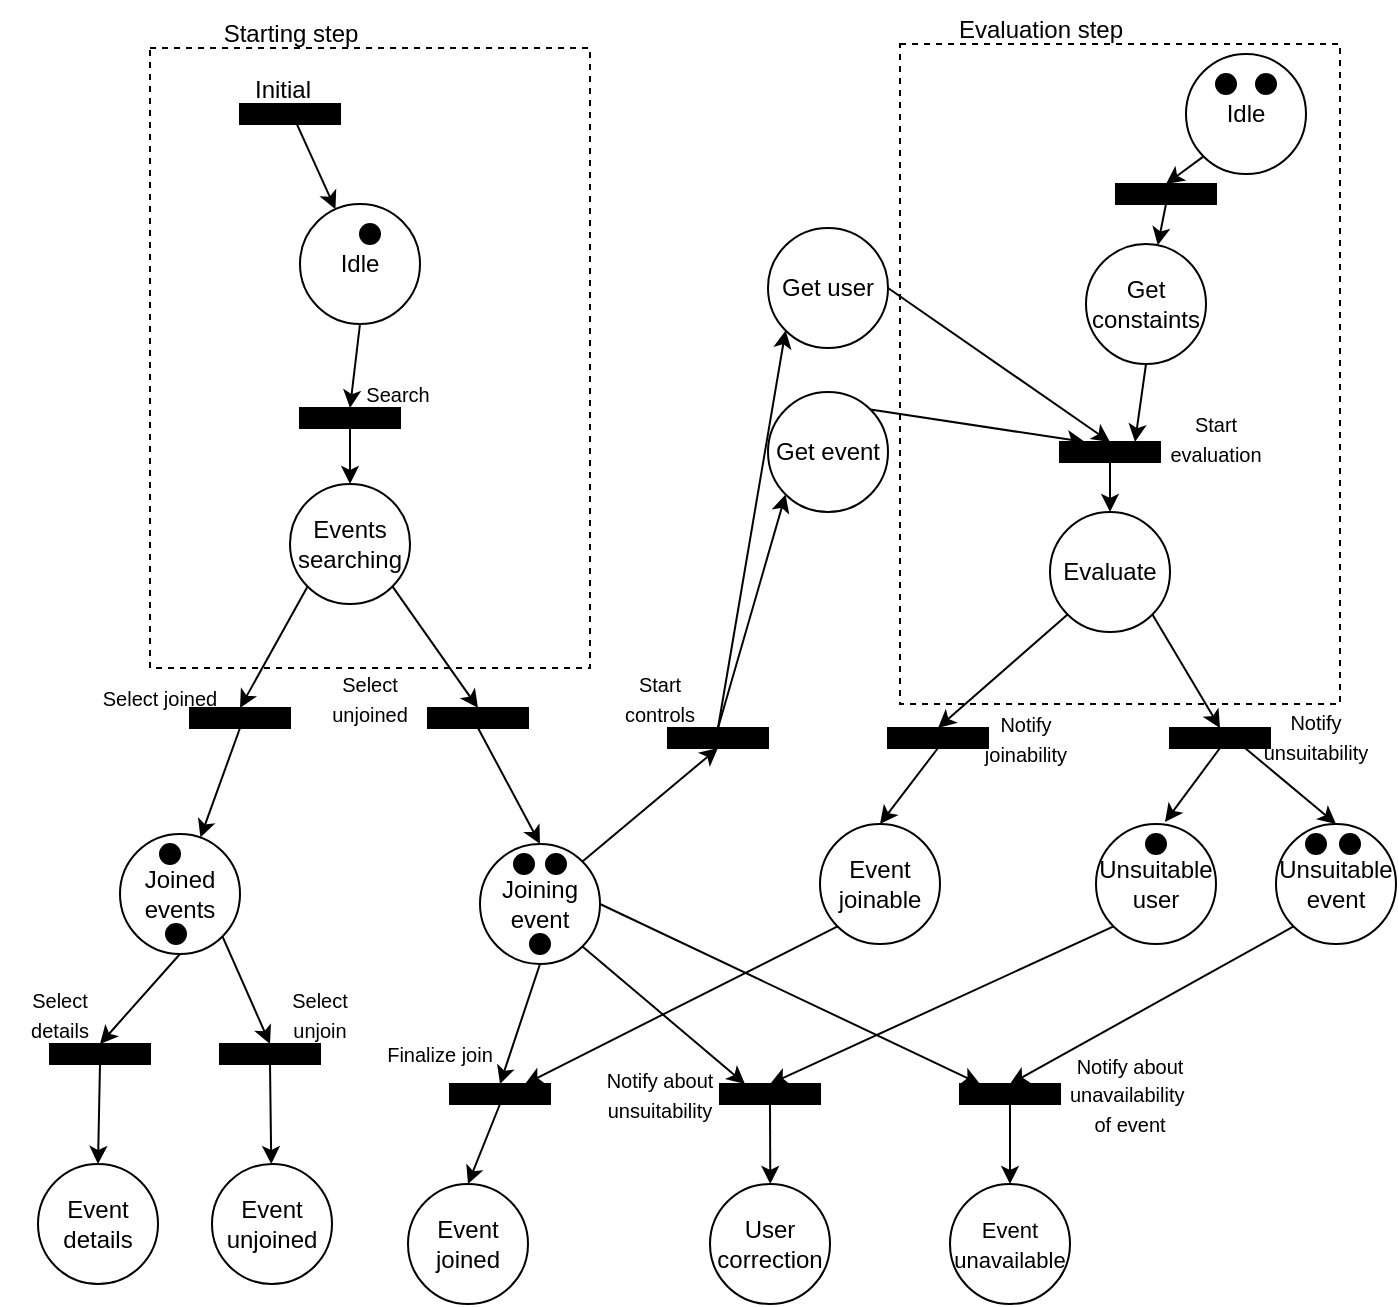 <mxfile version="21.2.3" type="github">
  <diagram name="Pagina-1" id="nvYx9loCH7i7AWjf0cHW">
    <mxGraphModel dx="698" dy="434" grid="1" gridSize="10" guides="1" tooltips="1" connect="1" arrows="1" fold="1" page="1" pageScale="1" pageWidth="827" pageHeight="1169" math="0" shadow="0">
      <root>
        <mxCell id="0" />
        <mxCell id="1" parent="0" />
        <mxCell id="fdl8Fd37ZYrnNdNwSC8B-41" value="" style="rounded=0;whiteSpace=wrap;html=1;fillColor=none;dashed=1;" vertex="1" parent="1">
          <mxGeometry x="480" y="40" width="220" height="330" as="geometry" />
        </mxCell>
        <mxCell id="fdl8Fd37ZYrnNdNwSC8B-20" style="edgeStyle=none;rounded=0;orthogonalLoop=1;jettySize=auto;html=1;exitX=0.5;exitY=1;exitDx=0;exitDy=0;entryX=0.5;entryY=0;entryDx=0;entryDy=0;" edge="1" parent="1" source="fdl8Fd37ZYrnNdNwSC8B-1" target="fdl8Fd37ZYrnNdNwSC8B-16">
          <mxGeometry relative="1" as="geometry">
            <mxPoint x="210" y="260" as="targetPoint" />
          </mxGeometry>
        </mxCell>
        <mxCell id="fdl8Fd37ZYrnNdNwSC8B-1" value="Idle" style="ellipse;whiteSpace=wrap;html=1;aspect=fixed;" vertex="1" parent="1">
          <mxGeometry x="180" y="120" width="60" height="60" as="geometry" />
        </mxCell>
        <mxCell id="fdl8Fd37ZYrnNdNwSC8B-62" style="edgeStyle=none;rounded=0;orthogonalLoop=1;jettySize=auto;html=1;exitX=0;exitY=1;exitDx=0;exitDy=0;entryX=0.5;entryY=0;entryDx=0;entryDy=0;" edge="1" parent="1" source="fdl8Fd37ZYrnNdNwSC8B-2" target="fdl8Fd37ZYrnNdNwSC8B-61">
          <mxGeometry relative="1" as="geometry" />
        </mxCell>
        <mxCell id="fdl8Fd37ZYrnNdNwSC8B-2" value="Idle" style="ellipse;whiteSpace=wrap;html=1;aspect=fixed;" vertex="1" parent="1">
          <mxGeometry x="623" y="45" width="60" height="60" as="geometry" />
        </mxCell>
        <mxCell id="fdl8Fd37ZYrnNdNwSC8B-4" style="edgeStyle=none;rounded=0;orthogonalLoop=1;jettySize=auto;html=1;exitX=1;exitY=1;exitDx=0;exitDy=0;" edge="1" parent="1" target="fdl8Fd37ZYrnNdNwSC8B-1">
          <mxGeometry relative="1" as="geometry">
            <mxPoint x="177.071" y="77.071" as="sourcePoint" />
          </mxGeometry>
        </mxCell>
        <mxCell id="fdl8Fd37ZYrnNdNwSC8B-7" value="" style="ellipse;whiteSpace=wrap;html=1;aspect=fixed;fillColor=#000000;" vertex="1" parent="1">
          <mxGeometry x="210" y="130" width="10" height="10" as="geometry" />
        </mxCell>
        <mxCell id="fdl8Fd37ZYrnNdNwSC8B-8" value="" style="ellipse;whiteSpace=wrap;html=1;aspect=fixed;fillColor=#000000;" vertex="1" parent="1">
          <mxGeometry x="638" y="55" width="10" height="10" as="geometry" />
        </mxCell>
        <mxCell id="fdl8Fd37ZYrnNdNwSC8B-9" value="" style="rounded=0;whiteSpace=wrap;html=1;fillColor=#000000;" vertex="1" parent="1">
          <mxGeometry x="150" y="70" width="50" height="10" as="geometry" />
        </mxCell>
        <mxCell id="fdl8Fd37ZYrnNdNwSC8B-10" value="Initial" style="text;html=1;align=center;verticalAlign=middle;resizable=0;points=[];autosize=1;strokeColor=none;fillColor=none;" vertex="1" parent="1">
          <mxGeometry x="146" y="48" width="50" height="30" as="geometry" />
        </mxCell>
        <mxCell id="fdl8Fd37ZYrnNdNwSC8B-23" style="edgeStyle=none;rounded=0;orthogonalLoop=1;jettySize=auto;html=1;exitX=0.5;exitY=1;exitDx=0;exitDy=0;entryX=0.5;entryY=0;entryDx=0;entryDy=0;" edge="1" parent="1" source="fdl8Fd37ZYrnNdNwSC8B-16" target="fdl8Fd37ZYrnNdNwSC8B-21">
          <mxGeometry relative="1" as="geometry" />
        </mxCell>
        <mxCell id="fdl8Fd37ZYrnNdNwSC8B-16" value="" style="rounded=0;whiteSpace=wrap;html=1;fillColor=#000000;" vertex="1" parent="1">
          <mxGeometry x="180" y="222" width="50" height="10" as="geometry" />
        </mxCell>
        <mxCell id="fdl8Fd37ZYrnNdNwSC8B-27" style="edgeStyle=none;rounded=0;orthogonalLoop=1;jettySize=auto;html=1;exitX=0.5;exitY=1;exitDx=0;exitDy=0;entryX=0.5;entryY=0;entryDx=0;entryDy=0;" edge="1" parent="1" source="fdl8Fd37ZYrnNdNwSC8B-18" target="fdl8Fd37ZYrnNdNwSC8B-28">
          <mxGeometry relative="1" as="geometry">
            <mxPoint x="290" y="440" as="targetPoint" />
          </mxGeometry>
        </mxCell>
        <mxCell id="fdl8Fd37ZYrnNdNwSC8B-18" value="" style="rounded=0;whiteSpace=wrap;html=1;fillColor=#000000;" vertex="1" parent="1">
          <mxGeometry x="244" y="372" width="50" height="10" as="geometry" />
        </mxCell>
        <mxCell id="fdl8Fd37ZYrnNdNwSC8B-24" style="edgeStyle=none;rounded=0;orthogonalLoop=1;jettySize=auto;html=1;exitX=1;exitY=1;exitDx=0;exitDy=0;entryX=0.5;entryY=0;entryDx=0;entryDy=0;" edge="1" parent="1" source="fdl8Fd37ZYrnNdNwSC8B-21" target="fdl8Fd37ZYrnNdNwSC8B-18">
          <mxGeometry relative="1" as="geometry" />
        </mxCell>
        <mxCell id="fdl8Fd37ZYrnNdNwSC8B-26" style="edgeStyle=none;rounded=0;orthogonalLoop=1;jettySize=auto;html=1;exitX=0;exitY=1;exitDx=0;exitDy=0;entryX=0.5;entryY=0;entryDx=0;entryDy=0;" edge="1" parent="1" source="fdl8Fd37ZYrnNdNwSC8B-21" target="fdl8Fd37ZYrnNdNwSC8B-25">
          <mxGeometry relative="1" as="geometry" />
        </mxCell>
        <mxCell id="fdl8Fd37ZYrnNdNwSC8B-21" value="Events searching" style="ellipse;whiteSpace=wrap;html=1;aspect=fixed;" vertex="1" parent="1">
          <mxGeometry x="175" y="260" width="60" height="60" as="geometry" />
        </mxCell>
        <mxCell id="fdl8Fd37ZYrnNdNwSC8B-34" style="edgeStyle=none;rounded=0;orthogonalLoop=1;jettySize=auto;html=1;exitX=0.5;exitY=1;exitDx=0;exitDy=0;" edge="1" parent="1" source="fdl8Fd37ZYrnNdNwSC8B-25" target="fdl8Fd37ZYrnNdNwSC8B-33">
          <mxGeometry relative="1" as="geometry" />
        </mxCell>
        <mxCell id="fdl8Fd37ZYrnNdNwSC8B-25" value="" style="rounded=0;whiteSpace=wrap;html=1;fillColor=#000000;" vertex="1" parent="1">
          <mxGeometry x="125" y="372" width="50" height="10" as="geometry" />
        </mxCell>
        <mxCell id="fdl8Fd37ZYrnNdNwSC8B-39" style="edgeStyle=none;rounded=0;orthogonalLoop=1;jettySize=auto;html=1;exitX=1;exitY=0;exitDx=0;exitDy=0;entryX=0.5;entryY=1;entryDx=0;entryDy=0;" edge="1" parent="1" source="fdl8Fd37ZYrnNdNwSC8B-28" target="fdl8Fd37ZYrnNdNwSC8B-37">
          <mxGeometry relative="1" as="geometry" />
        </mxCell>
        <mxCell id="fdl8Fd37ZYrnNdNwSC8B-45" style="edgeStyle=none;rounded=0;orthogonalLoop=1;jettySize=auto;html=1;exitX=1;exitY=1;exitDx=0;exitDy=0;entryX=0.25;entryY=0;entryDx=0;entryDy=0;" edge="1" parent="1" source="fdl8Fd37ZYrnNdNwSC8B-28" target="fdl8Fd37ZYrnNdNwSC8B-46">
          <mxGeometry relative="1" as="geometry">
            <mxPoint x="380" y="580" as="targetPoint" />
          </mxGeometry>
        </mxCell>
        <mxCell id="fdl8Fd37ZYrnNdNwSC8B-80" style="edgeStyle=none;rounded=0;orthogonalLoop=1;jettySize=auto;html=1;exitX=0.5;exitY=1;exitDx=0;exitDy=0;entryX=0.5;entryY=0;entryDx=0;entryDy=0;" edge="1" parent="1" source="fdl8Fd37ZYrnNdNwSC8B-28" target="fdl8Fd37ZYrnNdNwSC8B-81">
          <mxGeometry relative="1" as="geometry">
            <mxPoint x="290" y="570" as="targetPoint" />
          </mxGeometry>
        </mxCell>
        <mxCell id="fdl8Fd37ZYrnNdNwSC8B-84" style="edgeStyle=none;rounded=0;orthogonalLoop=1;jettySize=auto;html=1;exitX=1;exitY=0.5;exitDx=0;exitDy=0;" edge="1" parent="1" source="fdl8Fd37ZYrnNdNwSC8B-28">
          <mxGeometry relative="1" as="geometry">
            <mxPoint x="520" y="560" as="targetPoint" />
          </mxGeometry>
        </mxCell>
        <mxCell id="fdl8Fd37ZYrnNdNwSC8B-28" value="Joining event" style="ellipse;whiteSpace=wrap;html=1;aspect=fixed;" vertex="1" parent="1">
          <mxGeometry x="270" y="440" width="60" height="60" as="geometry" />
        </mxCell>
        <mxCell id="fdl8Fd37ZYrnNdNwSC8B-29" value="" style="ellipse;whiteSpace=wrap;html=1;aspect=fixed;fillColor=#000000;" vertex="1" parent="1">
          <mxGeometry x="658" y="55" width="10" height="10" as="geometry" />
        </mxCell>
        <mxCell id="fdl8Fd37ZYrnNdNwSC8B-30" value="" style="ellipse;whiteSpace=wrap;html=1;aspect=fixed;fillColor=#000000;" vertex="1" parent="1">
          <mxGeometry x="287" y="445" width="10" height="10" as="geometry" />
        </mxCell>
        <mxCell id="fdl8Fd37ZYrnNdNwSC8B-31" value="" style="ellipse;whiteSpace=wrap;html=1;aspect=fixed;fillColor=#000000;" vertex="1" parent="1">
          <mxGeometry x="303" y="445" width="10" height="10" as="geometry" />
        </mxCell>
        <mxCell id="fdl8Fd37ZYrnNdNwSC8B-32" value="" style="ellipse;whiteSpace=wrap;html=1;aspect=fixed;fillColor=#000000;" vertex="1" parent="1">
          <mxGeometry x="295" y="485" width="10" height="10" as="geometry" />
        </mxCell>
        <mxCell id="fdl8Fd37ZYrnNdNwSC8B-95" style="edgeStyle=none;rounded=0;orthogonalLoop=1;jettySize=auto;html=1;exitX=0.5;exitY=1;exitDx=0;exitDy=0;entryX=0.5;entryY=0;entryDx=0;entryDy=0;" edge="1" parent="1" source="fdl8Fd37ZYrnNdNwSC8B-33" target="fdl8Fd37ZYrnNdNwSC8B-94">
          <mxGeometry relative="1" as="geometry" />
        </mxCell>
        <mxCell id="fdl8Fd37ZYrnNdNwSC8B-100" style="edgeStyle=none;rounded=0;orthogonalLoop=1;jettySize=auto;html=1;exitX=1;exitY=1;exitDx=0;exitDy=0;entryX=0.5;entryY=0;entryDx=0;entryDy=0;" edge="1" parent="1" source="fdl8Fd37ZYrnNdNwSC8B-33" target="fdl8Fd37ZYrnNdNwSC8B-99">
          <mxGeometry relative="1" as="geometry" />
        </mxCell>
        <mxCell id="fdl8Fd37ZYrnNdNwSC8B-33" value="Joined events" style="ellipse;whiteSpace=wrap;html=1;aspect=fixed;" vertex="1" parent="1">
          <mxGeometry x="90" y="435" width="60" height="60" as="geometry" />
        </mxCell>
        <mxCell id="fdl8Fd37ZYrnNdNwSC8B-35" value="" style="ellipse;whiteSpace=wrap;html=1;aspect=fixed;fillColor=#000000;" vertex="1" parent="1">
          <mxGeometry x="110" y="440" width="10" height="10" as="geometry" />
        </mxCell>
        <mxCell id="fdl8Fd37ZYrnNdNwSC8B-36" value="" style="ellipse;whiteSpace=wrap;html=1;aspect=fixed;fillColor=#000000;" vertex="1" parent="1">
          <mxGeometry x="113" y="480" width="10" height="10" as="geometry" />
        </mxCell>
        <mxCell id="fdl8Fd37ZYrnNdNwSC8B-40" style="edgeStyle=none;rounded=0;orthogonalLoop=1;jettySize=auto;html=1;exitX=0.5;exitY=0;exitDx=0;exitDy=0;entryX=0;entryY=1;entryDx=0;entryDy=0;" edge="1" parent="1" source="fdl8Fd37ZYrnNdNwSC8B-37" target="fdl8Fd37ZYrnNdNwSC8B-38">
          <mxGeometry relative="1" as="geometry" />
        </mxCell>
        <mxCell id="fdl8Fd37ZYrnNdNwSC8B-47" style="edgeStyle=none;rounded=0;orthogonalLoop=1;jettySize=auto;html=1;exitX=0.5;exitY=0;exitDx=0;exitDy=0;entryX=0;entryY=1;entryDx=0;entryDy=0;" edge="1" parent="1" source="fdl8Fd37ZYrnNdNwSC8B-37" target="fdl8Fd37ZYrnNdNwSC8B-48">
          <mxGeometry relative="1" as="geometry">
            <mxPoint x="470" y="350" as="targetPoint" />
          </mxGeometry>
        </mxCell>
        <mxCell id="fdl8Fd37ZYrnNdNwSC8B-37" value="" style="rounded=0;whiteSpace=wrap;html=1;fillColor=#000000;" vertex="1" parent="1">
          <mxGeometry x="364" y="382" width="50" height="10" as="geometry" />
        </mxCell>
        <mxCell id="fdl8Fd37ZYrnNdNwSC8B-51" style="edgeStyle=none;rounded=0;orthogonalLoop=1;jettySize=auto;html=1;exitX=1;exitY=0.5;exitDx=0;exitDy=0;entryX=0.5;entryY=0;entryDx=0;entryDy=0;" edge="1" parent="1" source="fdl8Fd37ZYrnNdNwSC8B-38" target="fdl8Fd37ZYrnNdNwSC8B-49">
          <mxGeometry relative="1" as="geometry" />
        </mxCell>
        <mxCell id="fdl8Fd37ZYrnNdNwSC8B-38" value="Get user" style="ellipse;whiteSpace=wrap;html=1;aspect=fixed;" vertex="1" parent="1">
          <mxGeometry x="414" y="132" width="60" height="60" as="geometry" />
        </mxCell>
        <mxCell id="fdl8Fd37ZYrnNdNwSC8B-42" value="Evaluation step" style="text;html=1;align=center;verticalAlign=middle;resizable=0;points=[];autosize=1;strokeColor=none;fillColor=none;" vertex="1" parent="1">
          <mxGeometry x="495" y="18" width="110" height="30" as="geometry" />
        </mxCell>
        <mxCell id="fdl8Fd37ZYrnNdNwSC8B-43" value="" style="rounded=0;whiteSpace=wrap;html=1;fillColor=none;dashed=1;" vertex="1" parent="1">
          <mxGeometry x="105" y="42" width="220" height="310" as="geometry" />
        </mxCell>
        <mxCell id="fdl8Fd37ZYrnNdNwSC8B-44" value="Starting step" style="text;html=1;align=center;verticalAlign=middle;resizable=0;points=[];autosize=1;strokeColor=none;fillColor=none;" vertex="1" parent="1">
          <mxGeometry x="130" y="20" width="90" height="30" as="geometry" />
        </mxCell>
        <mxCell id="fdl8Fd37ZYrnNdNwSC8B-77" style="edgeStyle=none;rounded=0;orthogonalLoop=1;jettySize=auto;html=1;exitX=0.5;exitY=1;exitDx=0;exitDy=0;" edge="1" parent="1" source="fdl8Fd37ZYrnNdNwSC8B-46">
          <mxGeometry relative="1" as="geometry">
            <mxPoint x="415.143" y="610" as="targetPoint" />
          </mxGeometry>
        </mxCell>
        <mxCell id="fdl8Fd37ZYrnNdNwSC8B-46" value="" style="rounded=0;whiteSpace=wrap;html=1;fillColor=#000000;" vertex="1" parent="1">
          <mxGeometry x="390" y="560" width="50" height="10" as="geometry" />
        </mxCell>
        <mxCell id="fdl8Fd37ZYrnNdNwSC8B-50" style="edgeStyle=none;rounded=0;orthogonalLoop=1;jettySize=auto;html=1;exitX=1;exitY=0;exitDx=0;exitDy=0;entryX=0.25;entryY=0;entryDx=0;entryDy=0;" edge="1" parent="1" source="fdl8Fd37ZYrnNdNwSC8B-48" target="fdl8Fd37ZYrnNdNwSC8B-49">
          <mxGeometry relative="1" as="geometry" />
        </mxCell>
        <mxCell id="fdl8Fd37ZYrnNdNwSC8B-48" value="Get event" style="ellipse;whiteSpace=wrap;html=1;aspect=fixed;" vertex="1" parent="1">
          <mxGeometry x="414" y="214" width="60" height="60" as="geometry" />
        </mxCell>
        <mxCell id="fdl8Fd37ZYrnNdNwSC8B-54" style="edgeStyle=none;rounded=0;orthogonalLoop=1;jettySize=auto;html=1;exitX=0.5;exitY=1;exitDx=0;exitDy=0;" edge="1" parent="1" source="fdl8Fd37ZYrnNdNwSC8B-49" target="fdl8Fd37ZYrnNdNwSC8B-53">
          <mxGeometry relative="1" as="geometry" />
        </mxCell>
        <mxCell id="fdl8Fd37ZYrnNdNwSC8B-49" value="" style="rounded=0;whiteSpace=wrap;html=1;fillColor=#000000;" vertex="1" parent="1">
          <mxGeometry x="560" y="239" width="50" height="10" as="geometry" />
        </mxCell>
        <mxCell id="fdl8Fd37ZYrnNdNwSC8B-57" style="edgeStyle=none;rounded=0;orthogonalLoop=1;jettySize=auto;html=1;exitX=0;exitY=1;exitDx=0;exitDy=0;entryX=0.5;entryY=0;entryDx=0;entryDy=0;" edge="1" parent="1" source="fdl8Fd37ZYrnNdNwSC8B-53" target="fdl8Fd37ZYrnNdNwSC8B-55">
          <mxGeometry relative="1" as="geometry" />
        </mxCell>
        <mxCell id="fdl8Fd37ZYrnNdNwSC8B-58" style="edgeStyle=none;rounded=0;orthogonalLoop=1;jettySize=auto;html=1;exitX=1;exitY=1;exitDx=0;exitDy=0;entryX=0.5;entryY=0;entryDx=0;entryDy=0;" edge="1" parent="1" source="fdl8Fd37ZYrnNdNwSC8B-53" target="fdl8Fd37ZYrnNdNwSC8B-56">
          <mxGeometry relative="1" as="geometry" />
        </mxCell>
        <mxCell id="fdl8Fd37ZYrnNdNwSC8B-53" value="Evaluate" style="ellipse;whiteSpace=wrap;html=1;aspect=fixed;" vertex="1" parent="1">
          <mxGeometry x="555" y="274" width="60" height="60" as="geometry" />
        </mxCell>
        <mxCell id="fdl8Fd37ZYrnNdNwSC8B-66" style="edgeStyle=none;rounded=0;orthogonalLoop=1;jettySize=auto;html=1;exitX=0.5;exitY=1;exitDx=0;exitDy=0;entryX=0.5;entryY=0;entryDx=0;entryDy=0;" edge="1" parent="1" source="fdl8Fd37ZYrnNdNwSC8B-55" target="fdl8Fd37ZYrnNdNwSC8B-65">
          <mxGeometry relative="1" as="geometry" />
        </mxCell>
        <mxCell id="fdl8Fd37ZYrnNdNwSC8B-55" value="" style="rounded=0;whiteSpace=wrap;html=1;fillColor=#000000;" vertex="1" parent="1">
          <mxGeometry x="474" y="382" width="50" height="10" as="geometry" />
        </mxCell>
        <mxCell id="fdl8Fd37ZYrnNdNwSC8B-69" style="edgeStyle=none;rounded=0;orthogonalLoop=1;jettySize=auto;html=1;exitX=0.5;exitY=1;exitDx=0;exitDy=0;entryX=0.575;entryY=-0.016;entryDx=0;entryDy=0;entryPerimeter=0;" edge="1" parent="1" source="fdl8Fd37ZYrnNdNwSC8B-56" target="fdl8Fd37ZYrnNdNwSC8B-67">
          <mxGeometry relative="1" as="geometry" />
        </mxCell>
        <mxCell id="fdl8Fd37ZYrnNdNwSC8B-70" style="edgeStyle=none;rounded=0;orthogonalLoop=1;jettySize=auto;html=1;exitX=0.75;exitY=1;exitDx=0;exitDy=0;entryX=0.5;entryY=0;entryDx=0;entryDy=0;" edge="1" parent="1" source="fdl8Fd37ZYrnNdNwSC8B-56" target="fdl8Fd37ZYrnNdNwSC8B-68">
          <mxGeometry relative="1" as="geometry" />
        </mxCell>
        <mxCell id="fdl8Fd37ZYrnNdNwSC8B-56" value="" style="rounded=0;whiteSpace=wrap;html=1;fillColor=#000000;" vertex="1" parent="1">
          <mxGeometry x="615" y="382" width="50" height="10" as="geometry" />
        </mxCell>
        <mxCell id="fdl8Fd37ZYrnNdNwSC8B-64" style="edgeStyle=none;rounded=0;orthogonalLoop=1;jettySize=auto;html=1;exitX=0.5;exitY=1;exitDx=0;exitDy=0;entryX=0.75;entryY=0;entryDx=0;entryDy=0;" edge="1" parent="1" source="fdl8Fd37ZYrnNdNwSC8B-59" target="fdl8Fd37ZYrnNdNwSC8B-49">
          <mxGeometry relative="1" as="geometry" />
        </mxCell>
        <mxCell id="fdl8Fd37ZYrnNdNwSC8B-59" value="Get constaints" style="ellipse;whiteSpace=wrap;html=1;aspect=fixed;" vertex="1" parent="1">
          <mxGeometry x="573" y="140" width="60" height="60" as="geometry" />
        </mxCell>
        <mxCell id="fdl8Fd37ZYrnNdNwSC8B-63" style="edgeStyle=none;rounded=0;orthogonalLoop=1;jettySize=auto;html=1;exitX=0.5;exitY=1;exitDx=0;exitDy=0;" edge="1" parent="1" source="fdl8Fd37ZYrnNdNwSC8B-61" target="fdl8Fd37ZYrnNdNwSC8B-59">
          <mxGeometry relative="1" as="geometry" />
        </mxCell>
        <mxCell id="fdl8Fd37ZYrnNdNwSC8B-61" value="" style="rounded=0;whiteSpace=wrap;html=1;fillColor=#000000;" vertex="1" parent="1">
          <mxGeometry x="588" y="110" width="50" height="10" as="geometry" />
        </mxCell>
        <mxCell id="fdl8Fd37ZYrnNdNwSC8B-79" style="edgeStyle=none;rounded=0;orthogonalLoop=1;jettySize=auto;html=1;exitX=0;exitY=1;exitDx=0;exitDy=0;entryX=0.75;entryY=0;entryDx=0;entryDy=0;" edge="1" parent="1" source="fdl8Fd37ZYrnNdNwSC8B-65" target="fdl8Fd37ZYrnNdNwSC8B-81">
          <mxGeometry relative="1" as="geometry">
            <mxPoint x="300" y="570" as="targetPoint" />
          </mxGeometry>
        </mxCell>
        <mxCell id="fdl8Fd37ZYrnNdNwSC8B-65" value="Event joinable" style="ellipse;whiteSpace=wrap;html=1;aspect=fixed;" vertex="1" parent="1">
          <mxGeometry x="440" y="430" width="60" height="60" as="geometry" />
        </mxCell>
        <mxCell id="fdl8Fd37ZYrnNdNwSC8B-75" style="edgeStyle=none;rounded=0;orthogonalLoop=1;jettySize=auto;html=1;exitX=0;exitY=1;exitDx=0;exitDy=0;entryX=0.5;entryY=0;entryDx=0;entryDy=0;" edge="1" parent="1" source="fdl8Fd37ZYrnNdNwSC8B-67" target="fdl8Fd37ZYrnNdNwSC8B-46">
          <mxGeometry relative="1" as="geometry" />
        </mxCell>
        <mxCell id="fdl8Fd37ZYrnNdNwSC8B-67" value="Unsuitable user" style="ellipse;whiteSpace=wrap;html=1;aspect=fixed;" vertex="1" parent="1">
          <mxGeometry x="578" y="430" width="60" height="60" as="geometry" />
        </mxCell>
        <mxCell id="fdl8Fd37ZYrnNdNwSC8B-86" style="edgeStyle=none;rounded=0;orthogonalLoop=1;jettySize=auto;html=1;exitX=0;exitY=1;exitDx=0;exitDy=0;entryX=0.5;entryY=0;entryDx=0;entryDy=0;" edge="1" parent="1" source="fdl8Fd37ZYrnNdNwSC8B-68" target="fdl8Fd37ZYrnNdNwSC8B-85">
          <mxGeometry relative="1" as="geometry" />
        </mxCell>
        <mxCell id="fdl8Fd37ZYrnNdNwSC8B-68" value="Unsuitable event" style="ellipse;whiteSpace=wrap;html=1;aspect=fixed;" vertex="1" parent="1">
          <mxGeometry x="668" y="430" width="60" height="60" as="geometry" />
        </mxCell>
        <mxCell id="fdl8Fd37ZYrnNdNwSC8B-71" value="" style="ellipse;whiteSpace=wrap;html=1;aspect=fixed;fillColor=#000000;" vertex="1" parent="1">
          <mxGeometry x="603" y="435" width="10" height="10" as="geometry" />
        </mxCell>
        <mxCell id="fdl8Fd37ZYrnNdNwSC8B-72" value="" style="ellipse;whiteSpace=wrap;html=1;aspect=fixed;fillColor=#000000;" vertex="1" parent="1">
          <mxGeometry x="683" y="435" width="10" height="10" as="geometry" />
        </mxCell>
        <mxCell id="fdl8Fd37ZYrnNdNwSC8B-73" value="" style="ellipse;whiteSpace=wrap;html=1;aspect=fixed;fillColor=#000000;" vertex="1" parent="1">
          <mxGeometry x="700" y="435" width="10" height="10" as="geometry" />
        </mxCell>
        <mxCell id="fdl8Fd37ZYrnNdNwSC8B-78" value="User correction" style="ellipse;whiteSpace=wrap;html=1;aspect=fixed;" vertex="1" parent="1">
          <mxGeometry x="385" y="610" width="60" height="60" as="geometry" />
        </mxCell>
        <mxCell id="fdl8Fd37ZYrnNdNwSC8B-82" style="edgeStyle=none;rounded=0;orthogonalLoop=1;jettySize=auto;html=1;exitX=0.5;exitY=1;exitDx=0;exitDy=0;entryX=0.5;entryY=0;entryDx=0;entryDy=0;" edge="1" parent="1" source="fdl8Fd37ZYrnNdNwSC8B-81" target="fdl8Fd37ZYrnNdNwSC8B-83">
          <mxGeometry relative="1" as="geometry">
            <mxPoint x="270" y="620" as="targetPoint" />
          </mxGeometry>
        </mxCell>
        <mxCell id="fdl8Fd37ZYrnNdNwSC8B-81" value="" style="rounded=0;whiteSpace=wrap;html=1;fillColor=#000000;" vertex="1" parent="1">
          <mxGeometry x="255" y="560" width="50" height="10" as="geometry" />
        </mxCell>
        <mxCell id="fdl8Fd37ZYrnNdNwSC8B-83" value="Event joined" style="ellipse;whiteSpace=wrap;html=1;aspect=fixed;" vertex="1" parent="1">
          <mxGeometry x="234" y="610" width="60" height="60" as="geometry" />
        </mxCell>
        <mxCell id="fdl8Fd37ZYrnNdNwSC8B-87" style="edgeStyle=none;rounded=0;orthogonalLoop=1;jettySize=auto;html=1;exitX=0.5;exitY=1;exitDx=0;exitDy=0;entryX=0.5;entryY=0;entryDx=0;entryDy=0;" edge="1" parent="1" source="fdl8Fd37ZYrnNdNwSC8B-85" target="fdl8Fd37ZYrnNdNwSC8B-88">
          <mxGeometry relative="1" as="geometry">
            <mxPoint x="535.143" y="610" as="targetPoint" />
          </mxGeometry>
        </mxCell>
        <mxCell id="fdl8Fd37ZYrnNdNwSC8B-85" value="" style="rounded=0;whiteSpace=wrap;html=1;fillColor=#000000;" vertex="1" parent="1">
          <mxGeometry x="510" y="560" width="50" height="10" as="geometry" />
        </mxCell>
        <mxCell id="fdl8Fd37ZYrnNdNwSC8B-88" value="&lt;font style=&quot;font-size: 11px;&quot;&gt;Event unavailable&lt;/font&gt;" style="ellipse;whiteSpace=wrap;html=1;aspect=fixed;" vertex="1" parent="1">
          <mxGeometry x="505" y="610" width="60" height="60" as="geometry" />
        </mxCell>
        <mxCell id="fdl8Fd37ZYrnNdNwSC8B-90" value="&lt;font size=&quot;1&quot;&gt;Search&lt;/font&gt;" style="text;html=1;strokeColor=none;fillColor=none;align=center;verticalAlign=middle;whiteSpace=wrap;rounded=0;" vertex="1" parent="1">
          <mxGeometry x="199" y="200" width="60" height="30" as="geometry" />
        </mxCell>
        <mxCell id="fdl8Fd37ZYrnNdNwSC8B-92" value="&lt;font size=&quot;1&quot;&gt;Select joined&lt;/font&gt;" style="text;html=1;strokeColor=none;fillColor=none;align=center;verticalAlign=middle;whiteSpace=wrap;rounded=0;" vertex="1" parent="1">
          <mxGeometry x="80" y="352" width="60" height="30" as="geometry" />
        </mxCell>
        <mxCell id="fdl8Fd37ZYrnNdNwSC8B-93" value="&lt;font size=&quot;1&quot;&gt;Select unjoined&lt;/font&gt;" style="text;html=1;strokeColor=none;fillColor=none;align=center;verticalAlign=middle;whiteSpace=wrap;rounded=0;" vertex="1" parent="1">
          <mxGeometry x="185" y="352" width="60" height="30" as="geometry" />
        </mxCell>
        <mxCell id="fdl8Fd37ZYrnNdNwSC8B-97" style="edgeStyle=none;rounded=0;orthogonalLoop=1;jettySize=auto;html=1;exitX=0.5;exitY=1;exitDx=0;exitDy=0;entryX=0.5;entryY=0;entryDx=0;entryDy=0;" edge="1" parent="1" source="fdl8Fd37ZYrnNdNwSC8B-94" target="fdl8Fd37ZYrnNdNwSC8B-96">
          <mxGeometry relative="1" as="geometry" />
        </mxCell>
        <mxCell id="fdl8Fd37ZYrnNdNwSC8B-94" value="" style="rounded=0;whiteSpace=wrap;html=1;fillColor=#000000;" vertex="1" parent="1">
          <mxGeometry x="55" y="540" width="50" height="10" as="geometry" />
        </mxCell>
        <mxCell id="fdl8Fd37ZYrnNdNwSC8B-96" value="Event details" style="ellipse;whiteSpace=wrap;html=1;aspect=fixed;" vertex="1" parent="1">
          <mxGeometry x="49" y="600" width="60" height="60" as="geometry" />
        </mxCell>
        <mxCell id="fdl8Fd37ZYrnNdNwSC8B-102" style="edgeStyle=none;rounded=0;orthogonalLoop=1;jettySize=auto;html=1;exitX=0.5;exitY=1;exitDx=0;exitDy=0;" edge="1" parent="1" source="fdl8Fd37ZYrnNdNwSC8B-99" target="fdl8Fd37ZYrnNdNwSC8B-101">
          <mxGeometry relative="1" as="geometry" />
        </mxCell>
        <mxCell id="fdl8Fd37ZYrnNdNwSC8B-99" value="" style="rounded=0;whiteSpace=wrap;html=1;fillColor=#000000;" vertex="1" parent="1">
          <mxGeometry x="140" y="540" width="50" height="10" as="geometry" />
        </mxCell>
        <mxCell id="fdl8Fd37ZYrnNdNwSC8B-101" value="Event unjoined" style="ellipse;whiteSpace=wrap;html=1;aspect=fixed;" vertex="1" parent="1">
          <mxGeometry x="136" y="600" width="60" height="60" as="geometry" />
        </mxCell>
        <mxCell id="fdl8Fd37ZYrnNdNwSC8B-103" value="&lt;font size=&quot;1&quot;&gt;Select &lt;br&gt;details&lt;br&gt;&lt;/font&gt;" style="text;html=1;strokeColor=none;fillColor=none;align=center;verticalAlign=middle;whiteSpace=wrap;rounded=0;" vertex="1" parent="1">
          <mxGeometry x="30" y="510" width="60" height="30" as="geometry" />
        </mxCell>
        <mxCell id="fdl8Fd37ZYrnNdNwSC8B-104" value="&lt;font size=&quot;1&quot;&gt;Select &lt;br&gt;unjoin&lt;br&gt;&lt;/font&gt;" style="text;html=1;strokeColor=none;fillColor=none;align=center;verticalAlign=middle;whiteSpace=wrap;rounded=0;" vertex="1" parent="1">
          <mxGeometry x="160" y="510" width="60" height="30" as="geometry" />
        </mxCell>
        <mxCell id="fdl8Fd37ZYrnNdNwSC8B-105" value="&lt;font size=&quot;1&quot;&gt;Finalize join&lt;br&gt;&lt;/font&gt;" style="text;html=1;strokeColor=none;fillColor=none;align=center;verticalAlign=middle;whiteSpace=wrap;rounded=0;" vertex="1" parent="1">
          <mxGeometry x="220" y="530" width="60" height="30" as="geometry" />
        </mxCell>
        <mxCell id="fdl8Fd37ZYrnNdNwSC8B-107" value="&lt;font size=&quot;1&quot;&gt;Notify about&lt;br&gt;unsuitability&lt;br&gt;&lt;/font&gt;" style="text;html=1;strokeColor=none;fillColor=none;align=center;verticalAlign=middle;whiteSpace=wrap;rounded=0;" vertex="1" parent="1">
          <mxGeometry x="330" y="550" width="60" height="30" as="geometry" />
        </mxCell>
        <mxCell id="fdl8Fd37ZYrnNdNwSC8B-108" value="&lt;font size=&quot;1&quot;&gt;Notify about&lt;br&gt;unavailability&amp;nbsp;&lt;br&gt;of event&lt;br&gt;&lt;/font&gt;" style="text;html=1;strokeColor=none;fillColor=none;align=center;verticalAlign=middle;whiteSpace=wrap;rounded=0;" vertex="1" parent="1">
          <mxGeometry x="565" y="550" width="60" height="30" as="geometry" />
        </mxCell>
        <mxCell id="fdl8Fd37ZYrnNdNwSC8B-109" value="&lt;font size=&quot;1&quot;&gt;Start controls&lt;br&gt;&lt;/font&gt;" style="text;html=1;strokeColor=none;fillColor=none;align=center;verticalAlign=middle;whiteSpace=wrap;rounded=0;" vertex="1" parent="1">
          <mxGeometry x="330" y="352" width="60" height="30" as="geometry" />
        </mxCell>
        <mxCell id="fdl8Fd37ZYrnNdNwSC8B-110" value="&lt;font size=&quot;1&quot;&gt;Start evaluation&lt;br&gt;&lt;/font&gt;" style="text;html=1;strokeColor=none;fillColor=none;align=center;verticalAlign=middle;whiteSpace=wrap;rounded=0;" vertex="1" parent="1">
          <mxGeometry x="608" y="222" width="60" height="30" as="geometry" />
        </mxCell>
        <mxCell id="fdl8Fd37ZYrnNdNwSC8B-111" value="&lt;font size=&quot;1&quot;&gt;Notify&lt;br&gt;joinability&lt;br&gt;&lt;/font&gt;" style="text;html=1;strokeColor=none;fillColor=none;align=center;verticalAlign=middle;whiteSpace=wrap;rounded=0;" vertex="1" parent="1">
          <mxGeometry x="513" y="372" width="60" height="30" as="geometry" />
        </mxCell>
        <mxCell id="fdl8Fd37ZYrnNdNwSC8B-112" value="&lt;font size=&quot;1&quot;&gt;Notify&lt;br&gt;unsuitability&lt;br&gt;&lt;/font&gt;" style="text;html=1;strokeColor=none;fillColor=none;align=center;verticalAlign=middle;whiteSpace=wrap;rounded=0;" vertex="1" parent="1">
          <mxGeometry x="658" y="372" width="60" height="28" as="geometry" />
        </mxCell>
      </root>
    </mxGraphModel>
  </diagram>
</mxfile>
